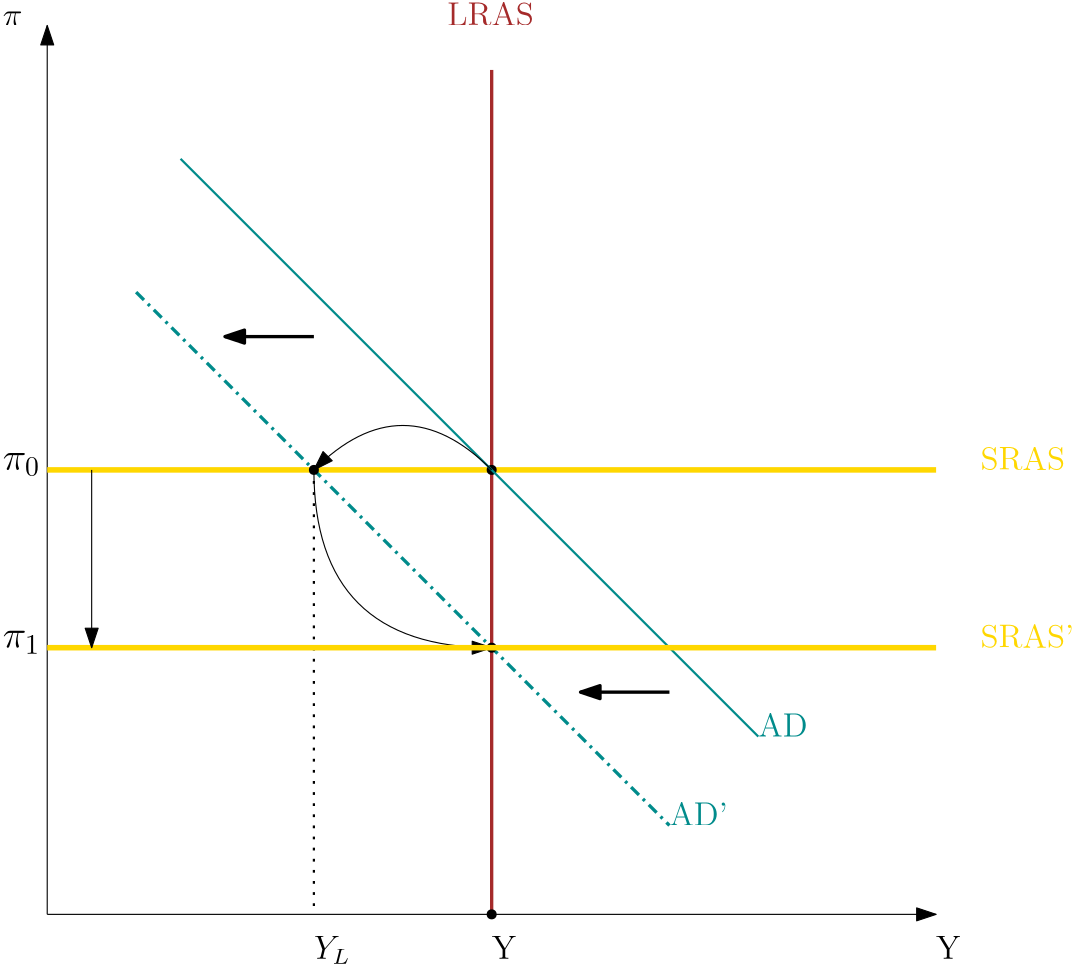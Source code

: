 <?xml version="1.0"?>
<!DOCTYPE ipe SYSTEM "ipe.dtd">
<ipe version="70218" creator="Ipe 7.2.28">
<info created="D:20240420213857" modified="D:20240420235538"/>
<ipestyle name="basic">
<symbol name="arrow/arc(spx)">
<path stroke="sym-stroke" fill="sym-stroke" pen="sym-pen">
0 0 m
-1 0.333 l
-1 -0.333 l
h
</path>
</symbol>
<symbol name="arrow/farc(spx)">
<path stroke="sym-stroke" fill="white" pen="sym-pen">
0 0 m
-1 0.333 l
-1 -0.333 l
h
</path>
</symbol>
<symbol name="arrow/ptarc(spx)">
<path stroke="sym-stroke" fill="sym-stroke" pen="sym-pen">
0 0 m
-1 0.333 l
-0.8 0 l
-1 -0.333 l
h
</path>
</symbol>
<symbol name="arrow/fptarc(spx)">
<path stroke="sym-stroke" fill="white" pen="sym-pen">
0 0 m
-1 0.333 l
-0.8 0 l
-1 -0.333 l
h
</path>
</symbol>
<symbol name="mark/circle(sx)" transformations="translations">
<path fill="sym-stroke">
0.6 0 0 0.6 0 0 e
0.4 0 0 0.4 0 0 e
</path>
</symbol>
<symbol name="mark/disk(sx)" transformations="translations">
<path fill="sym-stroke">
0.6 0 0 0.6 0 0 e
</path>
</symbol>
<symbol name="mark/fdisk(sfx)" transformations="translations">
<group>
<path fill="sym-fill">
0.5 0 0 0.5 0 0 e
</path>
<path fill="sym-stroke" fillrule="eofill">
0.6 0 0 0.6 0 0 e
0.4 0 0 0.4 0 0 e
</path>
</group>
</symbol>
<symbol name="mark/box(sx)" transformations="translations">
<path fill="sym-stroke" fillrule="eofill">
-0.6 -0.6 m
0.6 -0.6 l
0.6 0.6 l
-0.6 0.6 l
h
-0.4 -0.4 m
0.4 -0.4 l
0.4 0.4 l
-0.4 0.4 l
h
</path>
</symbol>
<symbol name="mark/square(sx)" transformations="translations">
<path fill="sym-stroke">
-0.6 -0.6 m
0.6 -0.6 l
0.6 0.6 l
-0.6 0.6 l
h
</path>
</symbol>
<symbol name="mark/fsquare(sfx)" transformations="translations">
<group>
<path fill="sym-fill">
-0.5 -0.5 m
0.5 -0.5 l
0.5 0.5 l
-0.5 0.5 l
h
</path>
<path fill="sym-stroke" fillrule="eofill">
-0.6 -0.6 m
0.6 -0.6 l
0.6 0.6 l
-0.6 0.6 l
h
-0.4 -0.4 m
0.4 -0.4 l
0.4 0.4 l
-0.4 0.4 l
h
</path>
</group>
</symbol>
<symbol name="mark/cross(sx)" transformations="translations">
<group>
<path fill="sym-stroke">
-0.43 -0.57 m
0.57 0.43 l
0.43 0.57 l
-0.57 -0.43 l
h
</path>
<path fill="sym-stroke">
-0.43 0.57 m
0.57 -0.43 l
0.43 -0.57 l
-0.57 0.43 l
h
</path>
</group>
</symbol>
<symbol name="arrow/fnormal(spx)">
<path stroke="sym-stroke" fill="white" pen="sym-pen">
0 0 m
-1 0.333 l
-1 -0.333 l
h
</path>
</symbol>
<symbol name="arrow/pointed(spx)">
<path stroke="sym-stroke" fill="sym-stroke" pen="sym-pen">
0 0 m
-1 0.333 l
-0.8 0 l
-1 -0.333 l
h
</path>
</symbol>
<symbol name="arrow/fpointed(spx)">
<path stroke="sym-stroke" fill="white" pen="sym-pen">
0 0 m
-1 0.333 l
-0.8 0 l
-1 -0.333 l
h
</path>
</symbol>
<symbol name="arrow/linear(spx)">
<path stroke="sym-stroke" pen="sym-pen">
-1 0.333 m
0 0 l
-1 -0.333 l
</path>
</symbol>
<symbol name="arrow/fdouble(spx)">
<path stroke="sym-stroke" fill="white" pen="sym-pen">
0 0 m
-1 0.333 l
-1 -0.333 l
h
-1 0 m
-2 0.333 l
-2 -0.333 l
h
</path>
</symbol>
<symbol name="arrow/double(spx)">
<path stroke="sym-stroke" fill="sym-stroke" pen="sym-pen">
0 0 m
-1 0.333 l
-1 -0.333 l
h
-1 0 m
-2 0.333 l
-2 -0.333 l
h
</path>
</symbol>
<symbol name="arrow/mid-normal(spx)">
<path stroke="sym-stroke" fill="sym-stroke" pen="sym-pen">
0.5 0 m
-0.5 0.333 l
-0.5 -0.333 l
h
</path>
</symbol>
<symbol name="arrow/mid-fnormal(spx)">
<path stroke="sym-stroke" fill="white" pen="sym-pen">
0.5 0 m
-0.5 0.333 l
-0.5 -0.333 l
h
</path>
</symbol>
<symbol name="arrow/mid-pointed(spx)">
<path stroke="sym-stroke" fill="sym-stroke" pen="sym-pen">
0.5 0 m
-0.5 0.333 l
-0.3 0 l
-0.5 -0.333 l
h
</path>
</symbol>
<symbol name="arrow/mid-fpointed(spx)">
<path stroke="sym-stroke" fill="white" pen="sym-pen">
0.5 0 m
-0.5 0.333 l
-0.3 0 l
-0.5 -0.333 l
h
</path>
</symbol>
<symbol name="arrow/mid-double(spx)">
<path stroke="sym-stroke" fill="sym-stroke" pen="sym-pen">
1 0 m
0 0.333 l
0 -0.333 l
h
0 0 m
-1 0.333 l
-1 -0.333 l
h
</path>
</symbol>
<symbol name="arrow/mid-fdouble(spx)">
<path stroke="sym-stroke" fill="white" pen="sym-pen">
1 0 m
0 0.333 l
0 -0.333 l
h
0 0 m
-1 0.333 l
-1 -0.333 l
h
</path>
</symbol>
<anglesize name="22.5 deg" value="22.5"/>
<anglesize name="30 deg" value="30"/>
<anglesize name="45 deg" value="45"/>
<anglesize name="60 deg" value="60"/>
<anglesize name="90 deg" value="90"/>
<arrowsize name="large" value="10"/>
<arrowsize name="small" value="5"/>
<arrowsize name="tiny" value="3"/>
<color name="blue" value="0 0 1"/>
<color name="brown" value="0.647 0.165 0.165"/>
<color name="darkblue" value="0 0 0.545"/>
<color name="darkcyan" value="0 0.545 0.545"/>
<color name="darkgray" value="0.663"/>
<color name="darkgreen" value="0 0.392 0"/>
<color name="darkmagenta" value="0.545 0 0.545"/>
<color name="darkorange" value="1 0.549 0"/>
<color name="darkred" value="0.545 0 0"/>
<color name="gold" value="1 0.843 0"/>
<color name="gray" value="0.745"/>
<color name="green" value="0 1 0"/>
<color name="lightblue" value="0.678 0.847 0.902"/>
<color name="lightcyan" value="0.878 1 1"/>
<color name="lightgray" value="0.827"/>
<color name="lightgreen" value="0.565 0.933 0.565"/>
<color name="lightyellow" value="1 1 0.878"/>
<color name="navy" value="0 0 0.502"/>
<color name="orange" value="1 0.647 0"/>
<color name="pink" value="1 0.753 0.796"/>
<color name="purple" value="0.627 0.125 0.941"/>
<color name="red" value="1 0 0"/>
<color name="seagreen" value="0.18 0.545 0.341"/>
<color name="turquoise" value="0.251 0.878 0.816"/>
<color name="violet" value="0.933 0.51 0.933"/>
<color name="yellow" value="1 1 0"/>
<dashstyle name="dash dot dotted" value="[4 2 1 2 1 2] 0"/>
<dashstyle name="dash dotted" value="[4 2 1 2] 0"/>
<dashstyle name="dashed" value="[4] 0"/>
<dashstyle name="dotted" value="[1 3] 0"/>
<gridsize name="10 pts (~3.5 mm)" value="10"/>
<gridsize name="14 pts (~5 mm)" value="14"/>
<gridsize name="16 pts (~6 mm)" value="16"/>
<gridsize name="20 pts (~7 mm)" value="20"/>
<gridsize name="28 pts (~10 mm)" value="28"/>
<gridsize name="32 pts (~12 mm)" value="32"/>
<gridsize name="4 pts" value="4"/>
<gridsize name="56 pts (~20 mm)" value="56"/>
<gridsize name="8 pts (~3 mm)" value="8"/>
<opacity name="10%" value="0.1"/>
<opacity name="30%" value="0.3"/>
<opacity name="50%" value="0.5"/>
<opacity name="75%" value="0.75"/>
<pen name="fat" value="1.2"/>
<pen name="heavier" value="0.8"/>
<pen name="ultrafat" value="2"/>
<symbolsize name="large" value="5"/>
<symbolsize name="small" value="2"/>
<symbolsize name="tiny" value="1.1"/>
<textsize name="Huge" value="\Huge"/>
<textsize name="LARGE" value="\LARGE"/>
<textsize name="Large" value="\Large"/>
<textsize name="footnote" value="\footnotesize"/>
<textsize name="huge" value="\huge"/>
<textsize name="large" value="\large"/>
<textsize name="script" value="\scriptsize"/>
<textsize name="small" value="\small"/>
<textsize name="tiny" value="\tiny"/>
<textstyle name="center" begin="\begin{center}" end="\end{center}"/>
<textstyle name="item" begin="\begin{itemize}\item{}" end="\end{itemize}"/>
<textstyle name="itemize" begin="\begin{itemize}" end="\end{itemize}"/>
<tiling name="falling" angle="-60" step="4" width="1"/>
<tiling name="rising" angle="30" step="4" width="1"/>
</ipestyle>
<page>
<layer name="alpha"/>
<view layers="alpha" active="alpha"/>
<path layer="alpha" matrix="1 0 0 1 0 -64" stroke="black" arrow="normal/normal">
128 448 m
448 448 l
</path>
<path matrix="1 0 0 1 0 -64" stroke="black" arrow="normal/normal">
128 448 m
128 768 l
</path>
<path matrix="1 0 0 1 0 -64" stroke="gold" pen="ultrafat">
128 608 m
448 608 l
</path>
<path matrix="1 0 0 1 16 -64" stroke="brown" pen="fat">
272 752 m
272 448 l
</path>
<text matrix="1 0 0 1 0 -64" transformations="translations" pos="272 768" stroke="brown" type="label" width="31.208" height="8.169" depth="0" valign="baseline" size="large">LRAS</text>
<text matrix="1 0 0 1 0 -64" transformations="translations" pos="464 608" stroke="gold" type="label" width="30.397" height="8.169" depth="0" valign="baseline" size="large">SRAS</text>
<text matrix="1 0 0 1 -16 -80" transformations="translations" pos="464 448" stroke="black" type="label" width="8.775" height="8.169" depth="0" valign="baseline" size="large">Y</text>
<text matrix="1 0 0 1 -16 -80" transformations="translations" pos="128 784" stroke="black" type="label" width="7.069" height="5.147" depth="0" valign="baseline" size="large" style="math">\pi</text>
<text matrix="1 0 0 1 16 -64" transformations="translations" pos="272 432" stroke="black" type="label" width="8.775" height="8.169" depth="0" valign="baseline" size="large">Y</text>
<use matrix="1 0 0 1 16 -64" name="mark/disk(sx)" pos="272 608" size="normal" stroke="black"/>
<use matrix="1 0 0 1 16 -64" name="mark/disk(sx)" pos="272 448" size="normal" stroke="black"/>
<path matrix="1 0 0 1 0 -64" stroke="darkcyan" pen="heavier">
176 720 m
384 512 l
</path>
<text matrix="1 0 0 1 -16 -32" transformations="translations" pos="400 480" stroke="darkcyan" type="label" width="17.715" height="8.169" depth="0" valign="baseline" size="large">AD</text>
<text matrix="1 0 0 1 0 -64" transformations="translations" pos="112 608" stroke="black" type="label" width="13.448" height="6.179" depth="2.15" valign="baseline" size="Large" style="math">\pi_0</text>
<path stroke="darkcyan" dash="dash dotted" pen="fat">
160 608 m
352 416 l
</path>
<text transformations="translations" pos="352 416" stroke="darkcyan" type="label" width="20.967" height="8.302" depth="0" valign="baseline" size="large">AD&apos;</text>
<path stroke="black" pen="fat" arrow="normal/normal">
224 592 m
192 592 l
</path>
<path stroke="black" pen="fat" arrow="normal/normal">
352 464 m
320 464 l
</path>
<use name="mark/disk(sx)" pos="224 544" size="normal" stroke="black"/>
<path stroke="black" arrow="normal/normal">
288 544 m
256 576
224 544 c
</path>
<path stroke="black" dash="dotted" pen="heavier">
224 544 m
224 384 l
</path>
<text matrix="1 0 0 1 0 -16" transformations="translations" pos="224 384" stroke="black" type="label" width="13.049" height="8.173" depth="1.79" valign="baseline" size="large">$Y_L$</text>
<use name="mark/disk(sx)" pos="288 480" size="normal" stroke="black"/>
<path stroke="black" arrow="normal/normal">
224 544 m
224 480
288 480 c
</path>
<path stroke="gold" pen="ultrafat">
128 480 m
448 480 l
</path>
<text transformations="translations" pos="464 480" stroke="gold" type="label" width="33.648" height="8.302" depth="0" valign="baseline" size="large">SRAS&apos;</text>
<text transformations="translations" pos="112 480" stroke="black" type="label" width="13.448" height="6.179" depth="2.15" valign="baseline" size="Large">$\pi_1$</text>
<path stroke="black" arrow="normal/normal">
144 544 m
144 480 l
</path>
</page>
<page>
<layer name="alpha"/>
<view layers="alpha" active="alpha"/>
</page>
<page>
<layer name="alpha"/>
<view layers="alpha" active="alpha"/>
<path layer="alpha" stroke="black" arrow="normal/normal">
128 448 m
448 448 l
</path>
<path stroke="black" arrow="normal/normal">
128 448 m
128 768 l
</path>
<path stroke="gold" pen="ultrafat">
128 608 m
448 608 l
</path>
<path matrix="1 0 0 1 16 0" stroke="brown" pen="fat">
272 752 m
272 448 l
</path>
<text transformations="translations" pos="272 768" stroke="brown" type="label" width="31.208" height="8.169" depth="0" valign="baseline" size="large">LRAS</text>
<text transformations="translations" pos="464 608" stroke="gold" type="label" width="30.397" height="8.169" depth="0" valign="baseline" size="large">SRAS</text>
<text matrix="1 0 0 1 -16 -16" transformations="translations" pos="464 448" stroke="black" type="label" width="8.775" height="8.169" depth="0" valign="baseline" size="large">Y</text>
<text matrix="1 0 0 1 -16 -16" transformations="translations" pos="128 784" stroke="black" type="label" width="7.069" height="5.147" depth="0" valign="baseline" size="large" style="math">\pi</text>
<text matrix="1 0 0 1 16 0" transformations="translations" pos="272 432" stroke="black" type="label" width="8.775" height="8.169" depth="0" valign="baseline" size="large">Y</text>
<use matrix="1 0 0 1 16 0" name="mark/disk(sx)" pos="272 608" size="normal" stroke="black"/>
<use matrix="1 0 0 1 16 0" name="mark/disk(sx)" pos="272 448" size="normal" stroke="black"/>
<path stroke="darkcyan" pen="heavier">
176 720 m
384 512 l
</path>
<text matrix="1 0 0 1 -16 32" transformations="translations" pos="400 480" stroke="darkcyan" type="label" width="17.715" height="8.169" depth="0" valign="baseline" size="large">AD</text>
<text transformations="translations" pos="112 608" stroke="black" type="label" width="13.448" height="6.179" depth="2.15" valign="baseline" size="Large" style="math">\pi_0</text>
</page>
</ipe>
